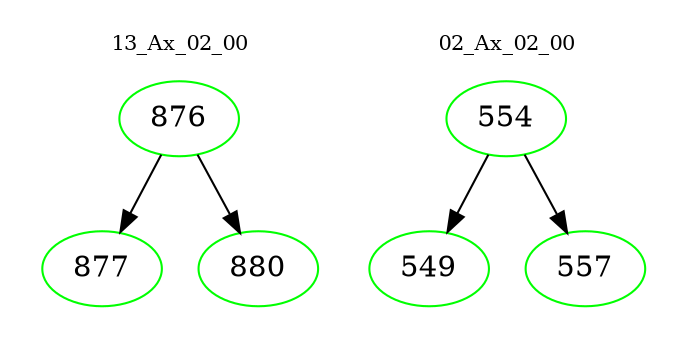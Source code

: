 digraph{
subgraph cluster_0 {
color = white
label = "13_Ax_02_00";
fontsize=10;
T0_876 [label="876", color="green"]
T0_876 -> T0_877 [color="black"]
T0_877 [label="877", color="green"]
T0_876 -> T0_880 [color="black"]
T0_880 [label="880", color="green"]
}
subgraph cluster_1 {
color = white
label = "02_Ax_02_00";
fontsize=10;
T1_554 [label="554", color="green"]
T1_554 -> T1_549 [color="black"]
T1_549 [label="549", color="green"]
T1_554 -> T1_557 [color="black"]
T1_557 [label="557", color="green"]
}
}
